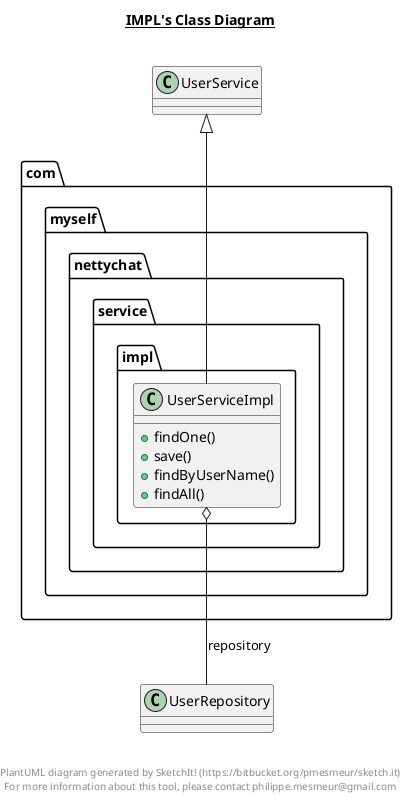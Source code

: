 @startuml

title __IMPL's Class Diagram__\n

  package com.myself.nettychat {
    package com.myself.nettychat.service {
      package com.myself.nettychat.service.impl {
        class UserServiceImpl {
            + findOne()
            + save()
            + findByUserName()
            + findAll()
        }
      }
    }
  }
  

  UserServiceImpl -up-|> UserService
  UserServiceImpl o-- UserRepository : repository


right footer


PlantUML diagram generated by SketchIt! (https://bitbucket.org/pmesmeur/sketch.it)
For more information about this tool, please contact philippe.mesmeur@gmail.com
endfooter

@enduml
